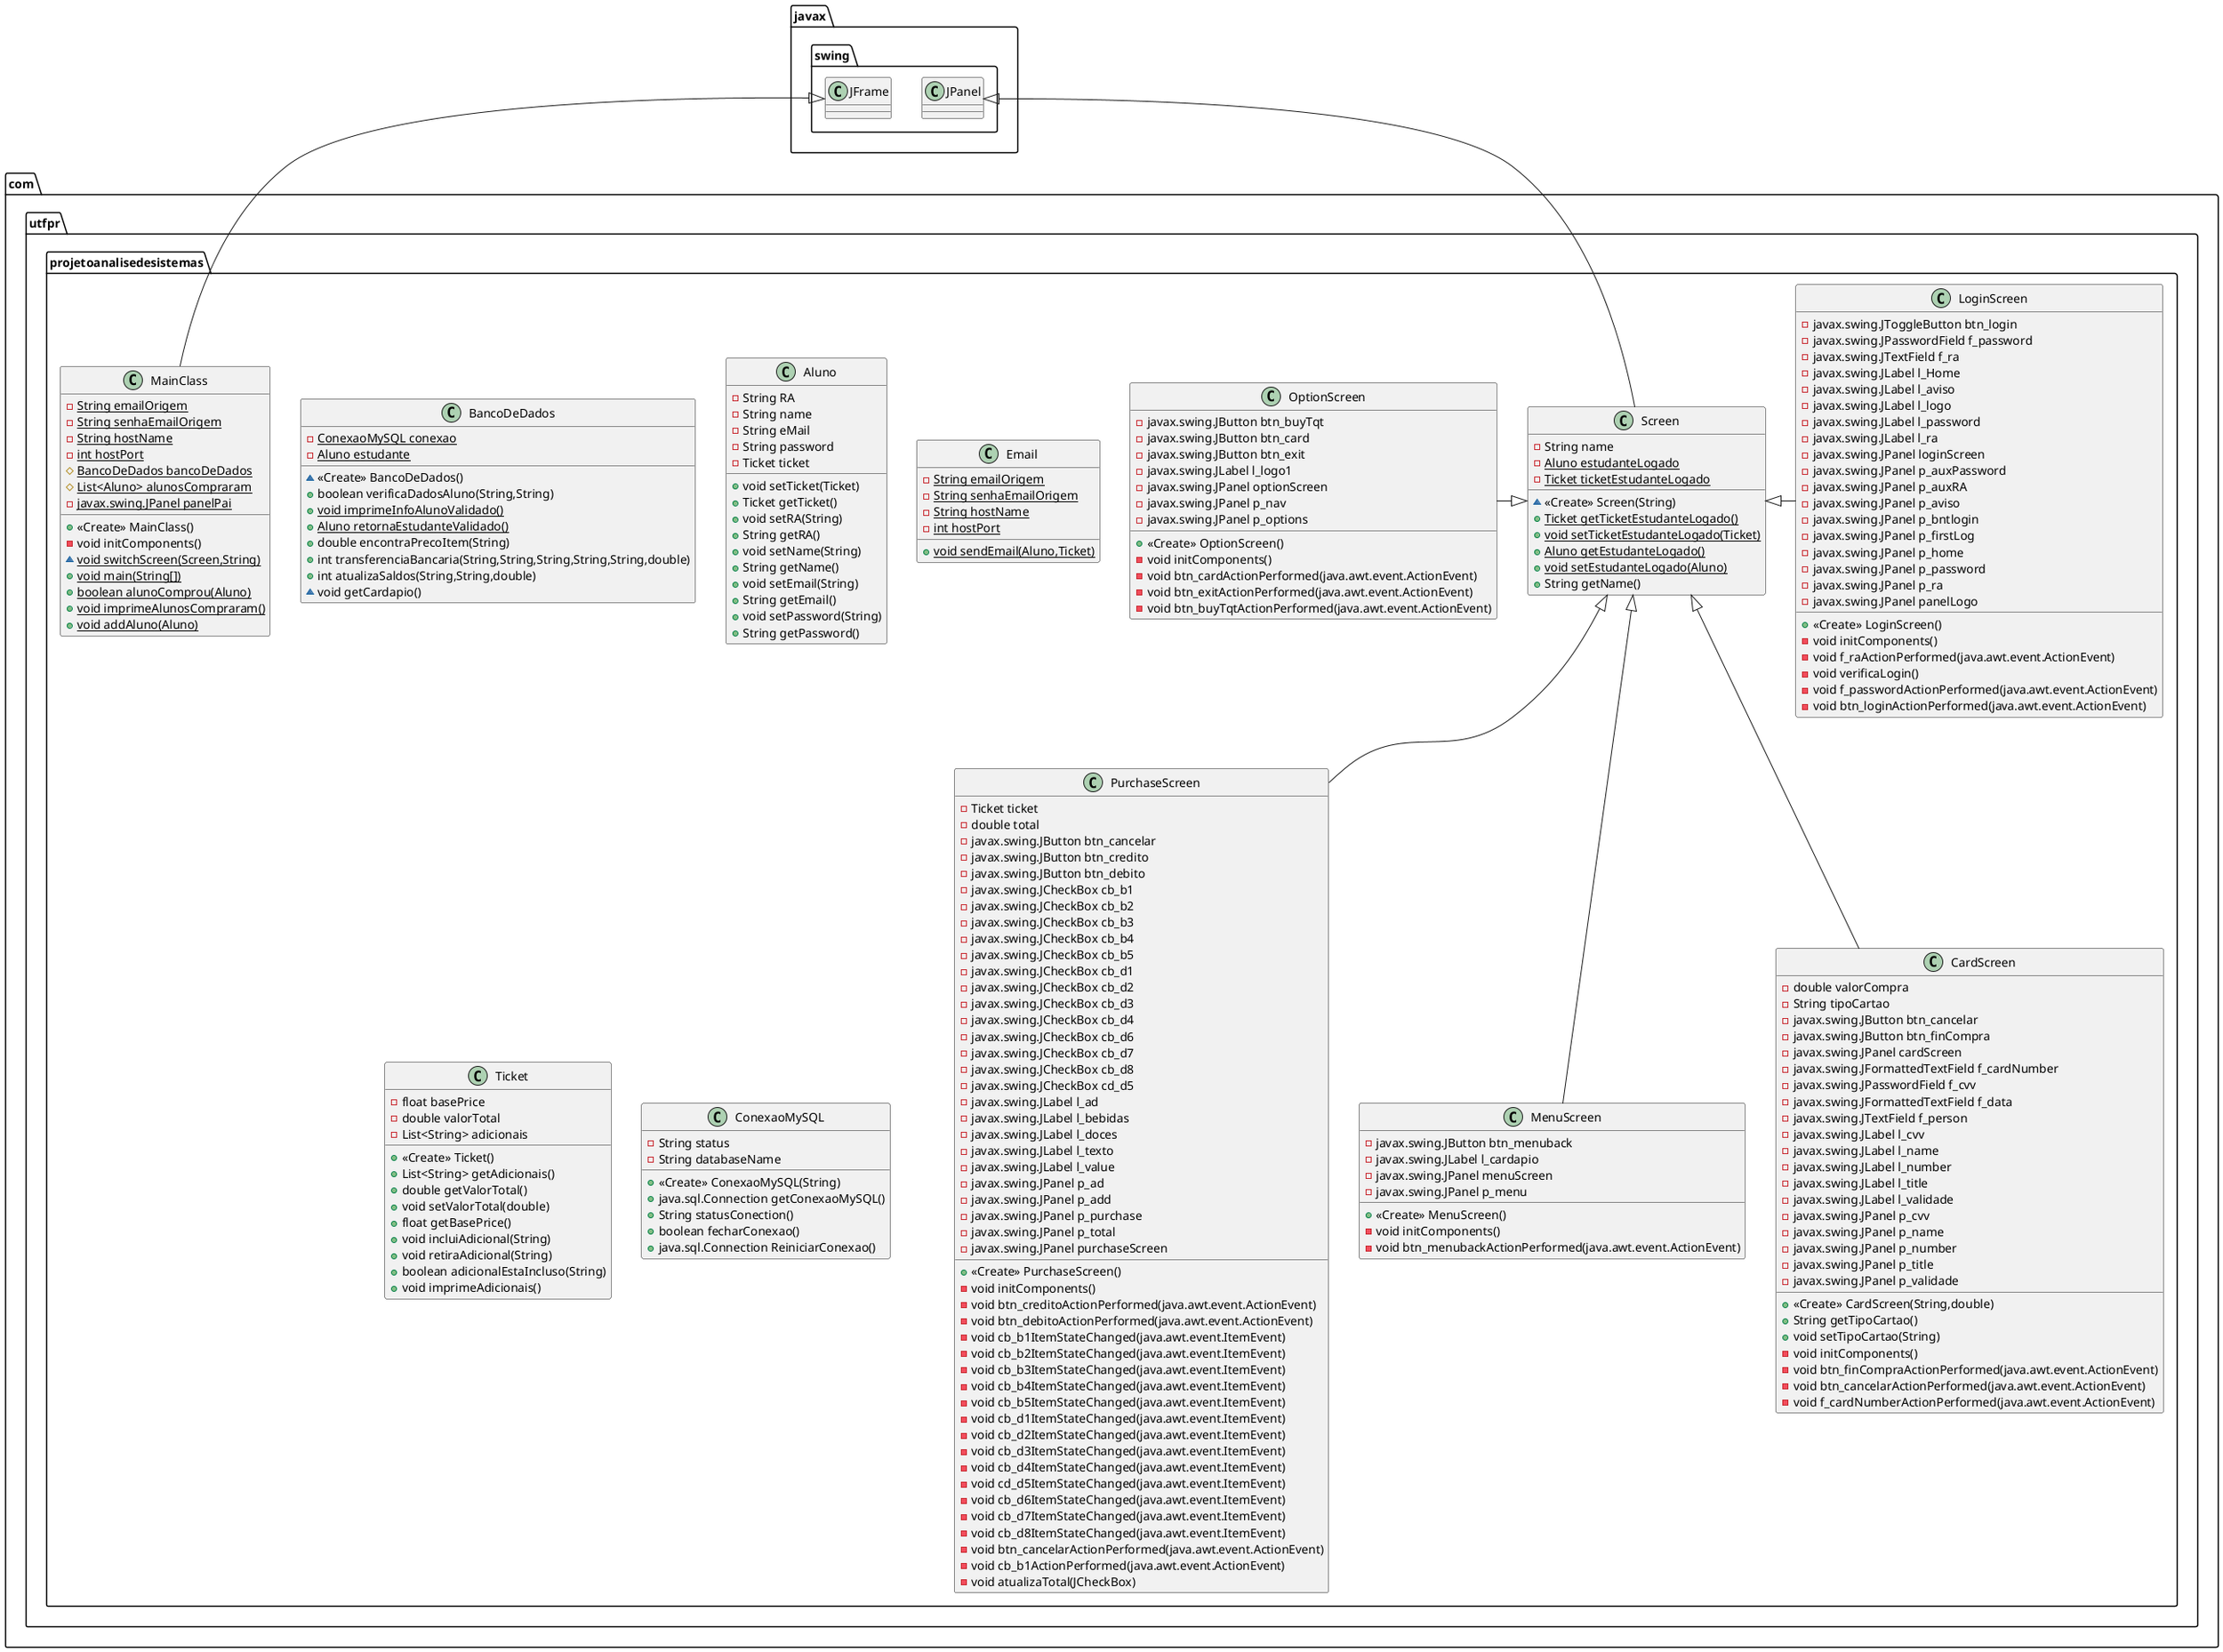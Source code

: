 @startuml
class com.utfpr.projetoanalisedesistemas.OptionScreen {
- javax.swing.JButton btn_buyTqt
- javax.swing.JButton btn_card
- javax.swing.JButton btn_exit
- javax.swing.JLabel l_logo1
- javax.swing.JPanel optionScreen
- javax.swing.JPanel p_nav
- javax.swing.JPanel p_options
+ <<Create>> OptionScreen()
- void initComponents()
- void btn_cardActionPerformed(java.awt.event.ActionEvent)
- void btn_exitActionPerformed(java.awt.event.ActionEvent)
- void btn_buyTqtActionPerformed(java.awt.event.ActionEvent)
}
class com.utfpr.projetoanalisedesistemas.BancoDeDados {
- {static} ConexaoMySQL conexao
- {static} Aluno estudante
~ <<Create>> BancoDeDados()
+ boolean verificaDadosAluno(String,String)
+ {static} void imprimeInfoAlunoValidado()
+ {static} Aluno retornaEstudanteValidado()
+ double encontraPrecoItem(String)
+ int transferenciaBancaria(String,String,String,String,String,double)
+ int atualizaSaldos(String,String,double)
~ void getCardapio()
}
class com.utfpr.projetoanalisedesistemas.Aluno {
- String RA
- String name
- String eMail
- String password
- Ticket ticket
+ void setTicket(Ticket)
+ Ticket getTicket()
+ void setRA(String)
+ String getRA()
+ void setName(String)
+ String getName()
+ void setEmail(String)
+ String getEmail()
+ void setPassword(String)
+ String getPassword()
}
class com.utfpr.projetoanalisedesistemas.LoginScreen {
- javax.swing.JToggleButton btn_login
- javax.swing.JPasswordField f_password
- javax.swing.JTextField f_ra
- javax.swing.JLabel l_Home
- javax.swing.JLabel l_aviso
- javax.swing.JLabel l_logo
- javax.swing.JLabel l_password
- javax.swing.JLabel l_ra
- javax.swing.JPanel loginScreen
- javax.swing.JPanel p_auxPassword
- javax.swing.JPanel p_auxRA
- javax.swing.JPanel p_aviso
- javax.swing.JPanel p_bntlogin
- javax.swing.JPanel p_firstLog
- javax.swing.JPanel p_home
- javax.swing.JPanel p_password
- javax.swing.JPanel p_ra
- javax.swing.JPanel panelLogo
+ <<Create>> LoginScreen()
- void initComponents()
- void f_raActionPerformed(java.awt.event.ActionEvent)
- void verificaLogin()
- void f_passwordActionPerformed(java.awt.event.ActionEvent)
- void btn_loginActionPerformed(java.awt.event.ActionEvent)
}
class com.utfpr.projetoanalisedesistemas.PurchaseScreen {
- Ticket ticket
- double total
- javax.swing.JButton btn_cancelar
- javax.swing.JButton btn_credito
- javax.swing.JButton btn_debito
- javax.swing.JCheckBox cb_b1
- javax.swing.JCheckBox cb_b2
- javax.swing.JCheckBox cb_b3
- javax.swing.JCheckBox cb_b4
- javax.swing.JCheckBox cb_b5
- javax.swing.JCheckBox cb_d1
- javax.swing.JCheckBox cb_d2
- javax.swing.JCheckBox cb_d3
- javax.swing.JCheckBox cb_d4
- javax.swing.JCheckBox cb_d6
- javax.swing.JCheckBox cb_d7
- javax.swing.JCheckBox cb_d8
- javax.swing.JCheckBox cd_d5
- javax.swing.JLabel l_ad
- javax.swing.JLabel l_bebidas
- javax.swing.JLabel l_doces
- javax.swing.JLabel l_texto
- javax.swing.JLabel l_value
- javax.swing.JPanel p_ad
- javax.swing.JPanel p_add
- javax.swing.JPanel p_purchase
- javax.swing.JPanel p_total
- javax.swing.JPanel purchaseScreen
+ <<Create>> PurchaseScreen()
- void initComponents()
- void btn_creditoActionPerformed(java.awt.event.ActionEvent)
- void btn_debitoActionPerformed(java.awt.event.ActionEvent)
- void cb_b1ItemStateChanged(java.awt.event.ItemEvent)
- void cb_b2ItemStateChanged(java.awt.event.ItemEvent)
- void cb_b3ItemStateChanged(java.awt.event.ItemEvent)
- void cb_b4ItemStateChanged(java.awt.event.ItemEvent)
- void cb_b5ItemStateChanged(java.awt.event.ItemEvent)
- void cb_d1ItemStateChanged(java.awt.event.ItemEvent)
- void cb_d2ItemStateChanged(java.awt.event.ItemEvent)
- void cb_d3ItemStateChanged(java.awt.event.ItemEvent)
- void cb_d4ItemStateChanged(java.awt.event.ItemEvent)
- void cd_d5ItemStateChanged(java.awt.event.ItemEvent)
- void cb_d6ItemStateChanged(java.awt.event.ItemEvent)
- void cb_d7ItemStateChanged(java.awt.event.ItemEvent)
- void cb_d8ItemStateChanged(java.awt.event.ItemEvent)
- void btn_cancelarActionPerformed(java.awt.event.ActionEvent)
- void cb_b1ActionPerformed(java.awt.event.ActionEvent)
- void atualizaTotal(JCheckBox)
}
class com.utfpr.projetoanalisedesistemas.Email {
- {static} String emailOrigem
- {static} String senhaEmailOrigem
- {static} String hostName
- {static} int hostPort
+ {static} void sendEmail(Aluno,Ticket)
}
class com.utfpr.projetoanalisedesistemas.MenuScreen {
- javax.swing.JButton btn_menuback
- javax.swing.JLabel l_cardapio
- javax.swing.JPanel menuScreen
- javax.swing.JPanel p_menu
+ <<Create>> MenuScreen()
- void initComponents()
- void btn_menubackActionPerformed(java.awt.event.ActionEvent)
}
class com.utfpr.projetoanalisedesistemas.Screen {
- String name
- {static} Aluno estudanteLogado
- {static} Ticket ticketEstudanteLogado
~ <<Create>> Screen(String)
+ {static} Ticket getTicketEstudanteLogado()
+ {static} void setTicketEstudanteLogado(Ticket)
+ {static} Aluno getEstudanteLogado()
+ {static} void setEstudanteLogado(Aluno)
+ String getName()
}
class com.utfpr.projetoanalisedesistemas.Ticket {
- float basePrice
- double valorTotal
- List<String> adicionais
+ <<Create>> Ticket()
+ List<String> getAdicionais()
+ double getValorTotal()
+ void setValorTotal(double)
+ float getBasePrice()
+ void incluiAdicional(String)
+ void retiraAdicional(String)
+ boolean adicionalEstaIncluso(String)
+ void imprimeAdicionais()
}
class com.utfpr.projetoanalisedesistemas.ConexaoMySQL {
- String status
- String databaseName
+ <<Create>> ConexaoMySQL(String)
+ java.sql.Connection getConexaoMySQL()
+ String statusConection()
+ boolean fecharConexao()
+ java.sql.Connection ReiniciarConexao()
}
class com.utfpr.projetoanalisedesistemas.MainClass {
- {static} String emailOrigem
- {static} String senhaEmailOrigem
- {static} String hostName
- {static} int hostPort
# {static} BancoDeDados bancoDeDados
# {static} List<Aluno> alunosCompraram
- {static} javax.swing.JPanel panelPai
+ <<Create>> MainClass()
- void initComponents()
~ {static} void switchScreen(Screen,String)
+ {static} void main(String[])
+ {static} boolean alunoComprou(Aluno)
+ {static} void imprimeAlunosCompraram()
+ {static} void addAluno(Aluno)
}
class com.utfpr.projetoanalisedesistemas.CardScreen {
- double valorCompra
- String tipoCartao
- javax.swing.JButton btn_cancelar
- javax.swing.JButton btn_finCompra
- javax.swing.JPanel cardScreen
- javax.swing.JFormattedTextField f_cardNumber
- javax.swing.JPasswordField f_cvv
- javax.swing.JFormattedTextField f_data
- javax.swing.JTextField f_person
- javax.swing.JLabel l_cvv
- javax.swing.JLabel l_name
- javax.swing.JLabel l_number
- javax.swing.JLabel l_title
- javax.swing.JLabel l_validade
- javax.swing.JPanel p_cvv
- javax.swing.JPanel p_name
- javax.swing.JPanel p_number
- javax.swing.JPanel p_title
- javax.swing.JPanel p_validade
+ <<Create>> CardScreen(String,double)
+ String getTipoCartao()
+ void setTipoCartao(String)
- void initComponents()
- void btn_finCompraActionPerformed(java.awt.event.ActionEvent)
- void btn_cancelarActionPerformed(java.awt.event.ActionEvent)
- void f_cardNumberActionPerformed(java.awt.event.ActionEvent)
}

javax.swing.JFrame <|-- com.utfpr.projetoanalisedesistemas.MainClass
javax.swing.JPanel <|-- com.utfpr.projetoanalisedesistemas.Screen


com.utfpr.projetoanalisedesistemas.Screen <|-left- com.utfpr.projetoanalisedesistemas.OptionScreen
com.utfpr.projetoanalisedesistemas.Screen <|-right- com.utfpr.projetoanalisedesistemas.LoginScreen
com.utfpr.projetoanalisedesistemas.Screen <|-- com.utfpr.projetoanalisedesistemas.PurchaseScreen
com.utfpr.projetoanalisedesistemas.Screen <|-- com.utfpr.projetoanalisedesistemas.MenuScreen
com.utfpr.projetoanalisedesistemas.Screen <|-- com.utfpr.projetoanalisedesistemas.CardScreen
@enduml